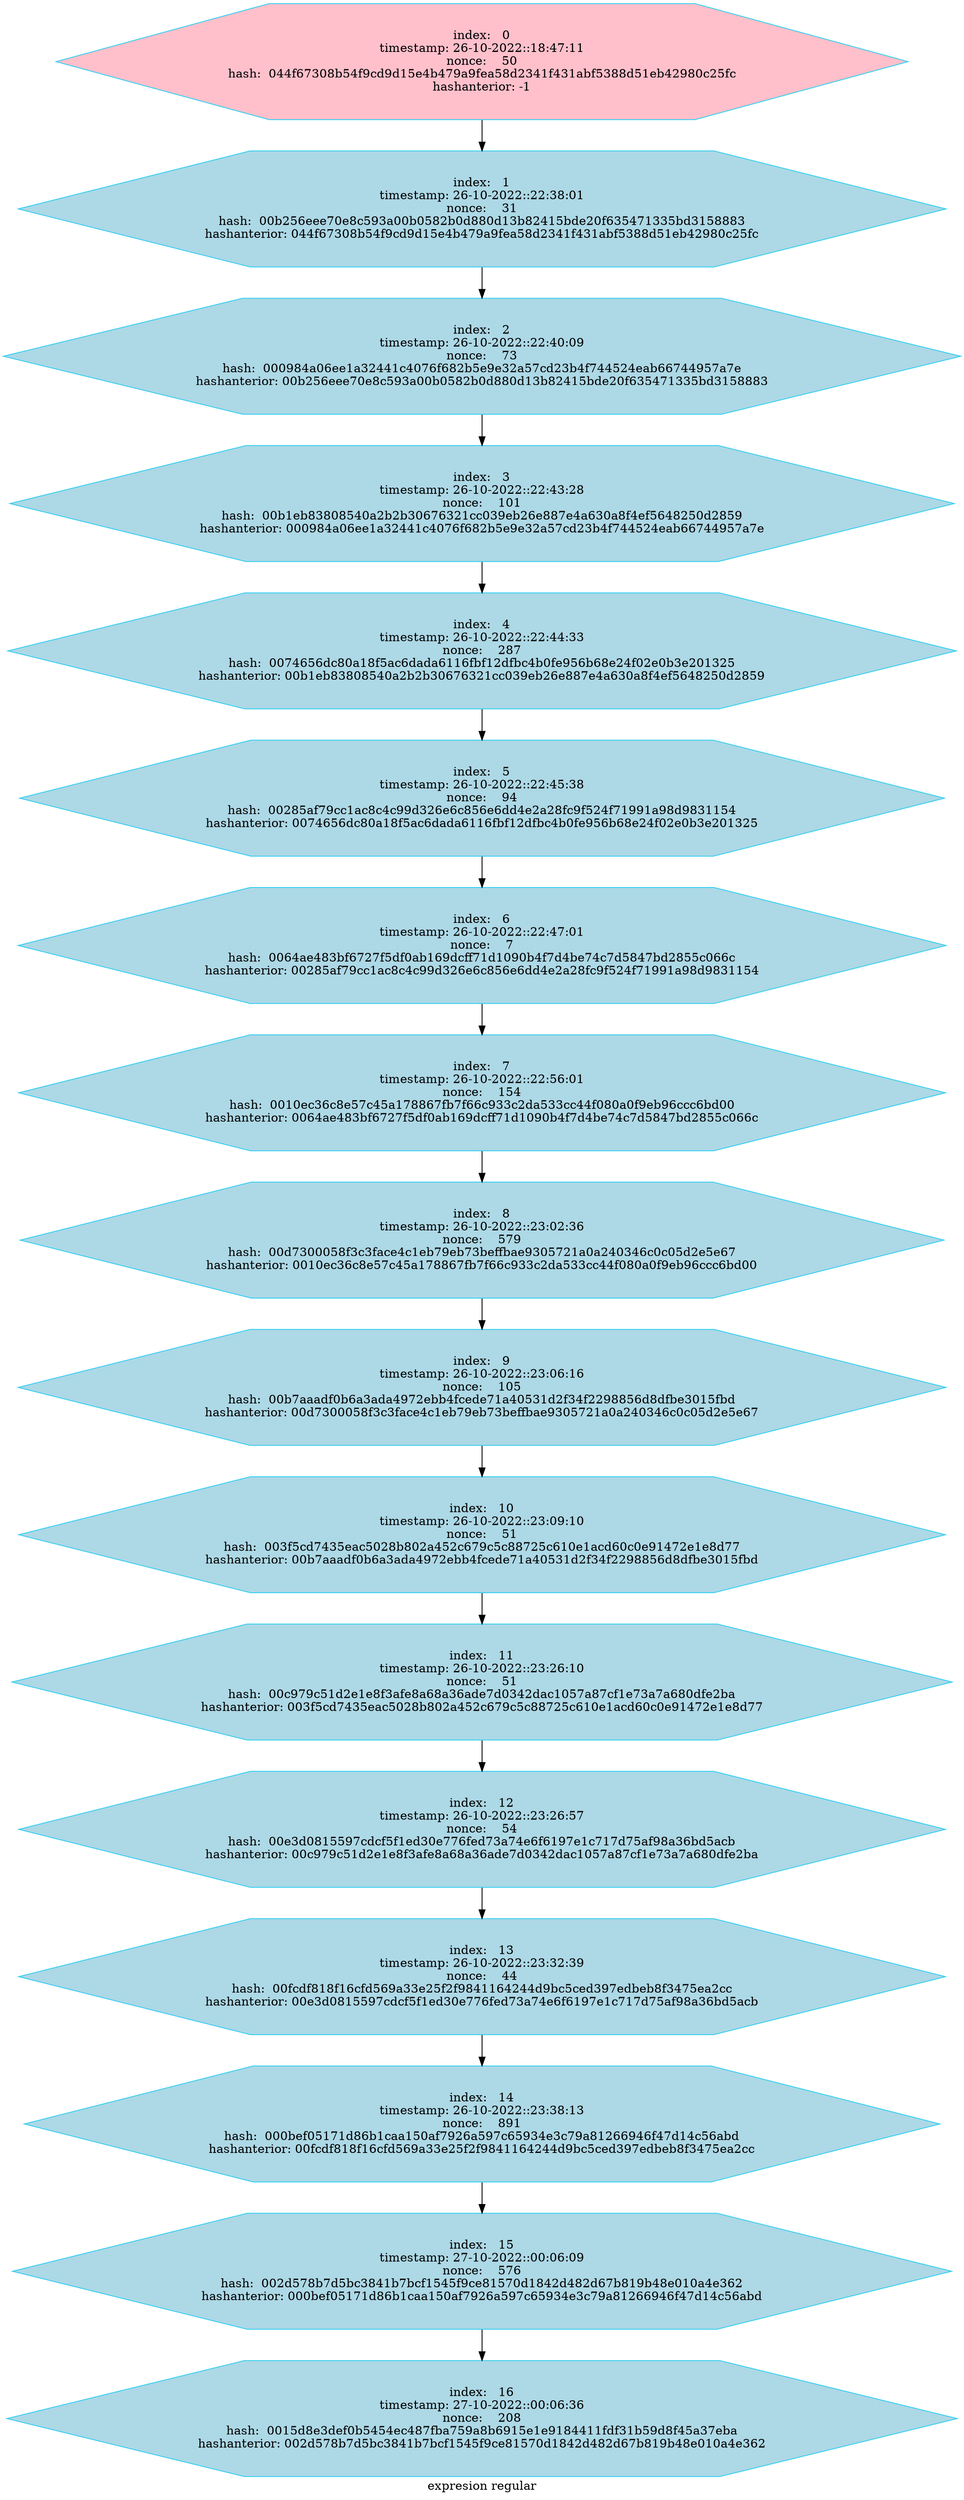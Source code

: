 digraph G
{label="expresion regular"
        node[shape = hexagon]
        node[style = filled]
        node[fillcolor = "#EEEEE"]
        node[color = "#EEEEE"]
        node[color = "#31CEF0"]

"index:   0
timestamp: 26-10-2022::18:47:11
nonce:    50
hash:  044f67308b54f9cd9d15e4b479a9fea58d2341f431abf5388d51eb42980c25fc
hashanterior: -1"->"index:   1
timestamp: 26-10-2022::22:38:01
nonce:    31
hash:  00b256eee70e8c593a00b0582b0d880d13b82415bde20f635471335bd3158883
hashanterior: 044f67308b54f9cd9d15e4b479a9fea58d2341f431abf5388d51eb42980c25fc"
"index:   1
timestamp: 26-10-2022::22:38:01
nonce:    31
hash:  00b256eee70e8c593a00b0582b0d880d13b82415bde20f635471335bd3158883
hashanterior: 044f67308b54f9cd9d15e4b479a9fea58d2341f431abf5388d51eb42980c25fc"->"index:   2
timestamp: 26-10-2022::22:40:09
nonce:    73
hash:  000984a06ee1a32441c4076f682b5e9e32a57cd23b4f744524eab66744957a7e
hashanterior: 00b256eee70e8c593a00b0582b0d880d13b82415bde20f635471335bd3158883"
"index:   2
timestamp: 26-10-2022::22:40:09
nonce:    73
hash:  000984a06ee1a32441c4076f682b5e9e32a57cd23b4f744524eab66744957a7e
hashanterior: 00b256eee70e8c593a00b0582b0d880d13b82415bde20f635471335bd3158883"->"index:   3
timestamp: 26-10-2022::22:43:28
nonce:    101
hash:  00b1eb83808540a2b2b30676321cc039eb26e887e4a630a8f4ef5648250d2859
hashanterior: 000984a06ee1a32441c4076f682b5e9e32a57cd23b4f744524eab66744957a7e"
"index:   3
timestamp: 26-10-2022::22:43:28
nonce:    101
hash:  00b1eb83808540a2b2b30676321cc039eb26e887e4a630a8f4ef5648250d2859
hashanterior: 000984a06ee1a32441c4076f682b5e9e32a57cd23b4f744524eab66744957a7e"->"index:   4
timestamp: 26-10-2022::22:44:33
nonce:    287
hash:  0074656dc80a18f5ac6dada6116fbf12dfbc4b0fe956b68e24f02e0b3e201325
hashanterior: 00b1eb83808540a2b2b30676321cc039eb26e887e4a630a8f4ef5648250d2859"
"index:   4
timestamp: 26-10-2022::22:44:33
nonce:    287
hash:  0074656dc80a18f5ac6dada6116fbf12dfbc4b0fe956b68e24f02e0b3e201325
hashanterior: 00b1eb83808540a2b2b30676321cc039eb26e887e4a630a8f4ef5648250d2859"->"index:   5
timestamp: 26-10-2022::22:45:38
nonce:    94
hash:  00285af79cc1ac8c4c99d326e6c856e6dd4e2a28fc9f524f71991a98d9831154
hashanterior: 0074656dc80a18f5ac6dada6116fbf12dfbc4b0fe956b68e24f02e0b3e201325"
"index:   5
timestamp: 26-10-2022::22:45:38
nonce:    94
hash:  00285af79cc1ac8c4c99d326e6c856e6dd4e2a28fc9f524f71991a98d9831154
hashanterior: 0074656dc80a18f5ac6dada6116fbf12dfbc4b0fe956b68e24f02e0b3e201325"->"index:   6
timestamp: 26-10-2022::22:47:01
nonce:    7
hash:  0064ae483bf6727f5df0ab169dcff71d1090b4f7d4be74c7d5847bd2855c066c
hashanterior: 00285af79cc1ac8c4c99d326e6c856e6dd4e2a28fc9f524f71991a98d9831154"
"index:   6
timestamp: 26-10-2022::22:47:01
nonce:    7
hash:  0064ae483bf6727f5df0ab169dcff71d1090b4f7d4be74c7d5847bd2855c066c
hashanterior: 00285af79cc1ac8c4c99d326e6c856e6dd4e2a28fc9f524f71991a98d9831154"->"index:   7
timestamp: 26-10-2022::22:56:01
nonce:    154
hash:  0010ec36c8e57c45a178867fb7f66c933c2da533cc44f080a0f9eb96ccc6bd00
hashanterior: 0064ae483bf6727f5df0ab169dcff71d1090b4f7d4be74c7d5847bd2855c066c"
"index:   7
timestamp: 26-10-2022::22:56:01
nonce:    154
hash:  0010ec36c8e57c45a178867fb7f66c933c2da533cc44f080a0f9eb96ccc6bd00
hashanterior: 0064ae483bf6727f5df0ab169dcff71d1090b4f7d4be74c7d5847bd2855c066c"->"index:   8
timestamp: 26-10-2022::23:02:36
nonce:    579
hash:  00d7300058f3c3face4c1eb79eb73beffbae9305721a0a240346c0c05d2e5e67
hashanterior: 0010ec36c8e57c45a178867fb7f66c933c2da533cc44f080a0f9eb96ccc6bd00"
"index:   8
timestamp: 26-10-2022::23:02:36
nonce:    579
hash:  00d7300058f3c3face4c1eb79eb73beffbae9305721a0a240346c0c05d2e5e67
hashanterior: 0010ec36c8e57c45a178867fb7f66c933c2da533cc44f080a0f9eb96ccc6bd00"->"index:   9
timestamp: 26-10-2022::23:06:16
nonce:    105
hash:  00b7aaadf0b6a3ada4972ebb4fcede71a40531d2f34f2298856d8dfbe3015fbd
hashanterior: 00d7300058f3c3face4c1eb79eb73beffbae9305721a0a240346c0c05d2e5e67"
"index:   9
timestamp: 26-10-2022::23:06:16
nonce:    105
hash:  00b7aaadf0b6a3ada4972ebb4fcede71a40531d2f34f2298856d8dfbe3015fbd
hashanterior: 00d7300058f3c3face4c1eb79eb73beffbae9305721a0a240346c0c05d2e5e67"->"index:   10
timestamp: 26-10-2022::23:09:10
nonce:    51
hash:  003f5cd7435eac5028b802a452c679c5c88725c610e1acd60c0e91472e1e8d77
hashanterior: 00b7aaadf0b6a3ada4972ebb4fcede71a40531d2f34f2298856d8dfbe3015fbd"
"index:   10
timestamp: 26-10-2022::23:09:10
nonce:    51
hash:  003f5cd7435eac5028b802a452c679c5c88725c610e1acd60c0e91472e1e8d77
hashanterior: 00b7aaadf0b6a3ada4972ebb4fcede71a40531d2f34f2298856d8dfbe3015fbd"->"index:   11
timestamp: 26-10-2022::23:26:10
nonce:    51
hash:  00c979c51d2e1e8f3afe8a68a36ade7d0342dac1057a87cf1e73a7a680dfe2ba
hashanterior: 003f5cd7435eac5028b802a452c679c5c88725c610e1acd60c0e91472e1e8d77"
"index:   11
timestamp: 26-10-2022::23:26:10
nonce:    51
hash:  00c979c51d2e1e8f3afe8a68a36ade7d0342dac1057a87cf1e73a7a680dfe2ba
hashanterior: 003f5cd7435eac5028b802a452c679c5c88725c610e1acd60c0e91472e1e8d77"->"index:   12
timestamp: 26-10-2022::23:26:57
nonce:    54
hash:  00e3d0815597cdcf5f1ed30e776fed73a74e6f6197e1c717d75af98a36bd5acb
hashanterior: 00c979c51d2e1e8f3afe8a68a36ade7d0342dac1057a87cf1e73a7a680dfe2ba"
"index:   12
timestamp: 26-10-2022::23:26:57
nonce:    54
hash:  00e3d0815597cdcf5f1ed30e776fed73a74e6f6197e1c717d75af98a36bd5acb
hashanterior: 00c979c51d2e1e8f3afe8a68a36ade7d0342dac1057a87cf1e73a7a680dfe2ba"->"index:   13
timestamp: 26-10-2022::23:32:39
nonce:    44
hash:  00fcdf818f16cfd569a33e25f2f9841164244d9bc5ced397edbeb8f3475ea2cc
hashanterior: 00e3d0815597cdcf5f1ed30e776fed73a74e6f6197e1c717d75af98a36bd5acb"
"index:   13
timestamp: 26-10-2022::23:32:39
nonce:    44
hash:  00fcdf818f16cfd569a33e25f2f9841164244d9bc5ced397edbeb8f3475ea2cc
hashanterior: 00e3d0815597cdcf5f1ed30e776fed73a74e6f6197e1c717d75af98a36bd5acb"->"index:   14
timestamp: 26-10-2022::23:38:13
nonce:    891
hash:  000bef05171d86b1caa150af7926a597c65934e3c79a81266946f47d14c56abd
hashanterior: 00fcdf818f16cfd569a33e25f2f9841164244d9bc5ced397edbeb8f3475ea2cc"
"index:   14
timestamp: 26-10-2022::23:38:13
nonce:    891
hash:  000bef05171d86b1caa150af7926a597c65934e3c79a81266946f47d14c56abd
hashanterior: 00fcdf818f16cfd569a33e25f2f9841164244d9bc5ced397edbeb8f3475ea2cc"->"index:   15
timestamp: 27-10-2022::00:06:09
nonce:    576
hash:  002d578b7d5bc3841b7bcf1545f9ce81570d1842d482d67b819b48e010a4e362
hashanterior: 000bef05171d86b1caa150af7926a597c65934e3c79a81266946f47d14c56abd"
"index:   15
timestamp: 27-10-2022::00:06:09
nonce:    576
hash:  002d578b7d5bc3841b7bcf1545f9ce81570d1842d482d67b819b48e010a4e362
hashanterior: 000bef05171d86b1caa150af7926a597c65934e3c79a81266946f47d14c56abd"->"index:   16
timestamp: 27-10-2022::00:06:36
nonce:    208
hash:  0015d8e3def0b5454ec487fba759a8b6915e1e9184411fdf31b59d8f45a37eba
hashanterior: 002d578b7d5bc3841b7bcf1545f9ce81570d1842d482d67b819b48e010a4e362"
"index:   0
timestamp: 26-10-2022::18:47:11
nonce:    50
hash:  044f67308b54f9cd9d15e4b479a9fea58d2341f431abf5388d51eb42980c25fc
hashanterior: -1"[fillcolor="pink"]
"index:   1
timestamp: 26-10-2022::22:38:01
nonce:    31
hash:  00b256eee70e8c593a00b0582b0d880d13b82415bde20f635471335bd3158883
hashanterior: 044f67308b54f9cd9d15e4b479a9fea58d2341f431abf5388d51eb42980c25fc"[fillcolor="lightblue"]
"index:   2
timestamp: 26-10-2022::22:40:09
nonce:    73
hash:  000984a06ee1a32441c4076f682b5e9e32a57cd23b4f744524eab66744957a7e
hashanterior: 00b256eee70e8c593a00b0582b0d880d13b82415bde20f635471335bd3158883"[fillcolor="lightblue"]
"index:   3
timestamp: 26-10-2022::22:43:28
nonce:    101
hash:  00b1eb83808540a2b2b30676321cc039eb26e887e4a630a8f4ef5648250d2859
hashanterior: 000984a06ee1a32441c4076f682b5e9e32a57cd23b4f744524eab66744957a7e"[fillcolor="lightblue"]
"index:   4
timestamp: 26-10-2022::22:44:33
nonce:    287
hash:  0074656dc80a18f5ac6dada6116fbf12dfbc4b0fe956b68e24f02e0b3e201325
hashanterior: 00b1eb83808540a2b2b30676321cc039eb26e887e4a630a8f4ef5648250d2859"[fillcolor="lightblue"]
"index:   5
timestamp: 26-10-2022::22:45:38
nonce:    94
hash:  00285af79cc1ac8c4c99d326e6c856e6dd4e2a28fc9f524f71991a98d9831154
hashanterior: 0074656dc80a18f5ac6dada6116fbf12dfbc4b0fe956b68e24f02e0b3e201325"[fillcolor="lightblue"]
"index:   6
timestamp: 26-10-2022::22:47:01
nonce:    7
hash:  0064ae483bf6727f5df0ab169dcff71d1090b4f7d4be74c7d5847bd2855c066c
hashanterior: 00285af79cc1ac8c4c99d326e6c856e6dd4e2a28fc9f524f71991a98d9831154"[fillcolor="lightblue"]
"index:   7
timestamp: 26-10-2022::22:56:01
nonce:    154
hash:  0010ec36c8e57c45a178867fb7f66c933c2da533cc44f080a0f9eb96ccc6bd00
hashanterior: 0064ae483bf6727f5df0ab169dcff71d1090b4f7d4be74c7d5847bd2855c066c"[fillcolor="lightblue"]
"index:   8
timestamp: 26-10-2022::23:02:36
nonce:    579
hash:  00d7300058f3c3face4c1eb79eb73beffbae9305721a0a240346c0c05d2e5e67
hashanterior: 0010ec36c8e57c45a178867fb7f66c933c2da533cc44f080a0f9eb96ccc6bd00"[fillcolor="lightblue"]
"index:   9
timestamp: 26-10-2022::23:06:16
nonce:    105
hash:  00b7aaadf0b6a3ada4972ebb4fcede71a40531d2f34f2298856d8dfbe3015fbd
hashanterior: 00d7300058f3c3face4c1eb79eb73beffbae9305721a0a240346c0c05d2e5e67"[fillcolor="lightblue"]
"index:   10
timestamp: 26-10-2022::23:09:10
nonce:    51
hash:  003f5cd7435eac5028b802a452c679c5c88725c610e1acd60c0e91472e1e8d77
hashanterior: 00b7aaadf0b6a3ada4972ebb4fcede71a40531d2f34f2298856d8dfbe3015fbd"[fillcolor="lightblue"]
"index:   11
timestamp: 26-10-2022::23:26:10
nonce:    51
hash:  00c979c51d2e1e8f3afe8a68a36ade7d0342dac1057a87cf1e73a7a680dfe2ba
hashanterior: 003f5cd7435eac5028b802a452c679c5c88725c610e1acd60c0e91472e1e8d77"[fillcolor="lightblue"]
"index:   12
timestamp: 26-10-2022::23:26:57
nonce:    54
hash:  00e3d0815597cdcf5f1ed30e776fed73a74e6f6197e1c717d75af98a36bd5acb
hashanterior: 00c979c51d2e1e8f3afe8a68a36ade7d0342dac1057a87cf1e73a7a680dfe2ba"[fillcolor="lightblue"]
"index:   13
timestamp: 26-10-2022::23:32:39
nonce:    44
hash:  00fcdf818f16cfd569a33e25f2f9841164244d9bc5ced397edbeb8f3475ea2cc
hashanterior: 00e3d0815597cdcf5f1ed30e776fed73a74e6f6197e1c717d75af98a36bd5acb"[fillcolor="lightblue"]
"index:   14
timestamp: 26-10-2022::23:38:13
nonce:    891
hash:  000bef05171d86b1caa150af7926a597c65934e3c79a81266946f47d14c56abd
hashanterior: 00fcdf818f16cfd569a33e25f2f9841164244d9bc5ced397edbeb8f3475ea2cc"[fillcolor="lightblue"]
"index:   15
timestamp: 27-10-2022::00:06:09
nonce:    576
hash:  002d578b7d5bc3841b7bcf1545f9ce81570d1842d482d67b819b48e010a4e362
hashanterior: 000bef05171d86b1caa150af7926a597c65934e3c79a81266946f47d14c56abd"[fillcolor="lightblue"]
"index:   16
timestamp: 27-10-2022::00:06:36
nonce:    208
hash:  0015d8e3def0b5454ec487fba759a8b6915e1e9184411fdf31b59d8f45a37eba
hashanterior: 002d578b7d5bc3841b7bcf1545f9ce81570d1842d482d67b819b48e010a4e362"[fillcolor="lightblue"]
}